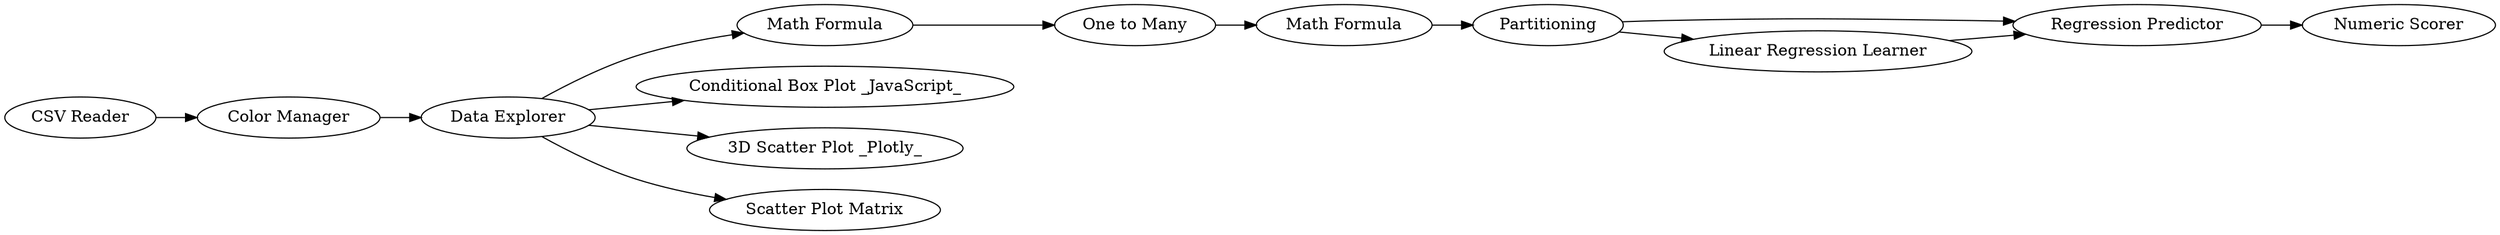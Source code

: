 digraph {
	5 -> 8
	2 -> 12
	4 -> 5
	4 -> 3
	11 -> 2
	2 -> 10
	1 -> 11
	12 -> 14
	3 -> 5
	2 -> 6
	2 -> 9
	13 -> 4
	14 -> 13
	5 [label="Regression Predictor"]
	14 [label="One to Many"]
	13 [label="Math Formula"]
	1 [label="CSV Reader"]
	9 [label="Scatter Plot Matrix"]
	11 [label="Color Manager"]
	4 [label=Partitioning]
	6 [label="3D Scatter Plot _Plotly_"]
	8 [label="Numeric Scorer"]
	12 [label="Math Formula"]
	3 [label="Linear Regression Learner"]
	2 [label="Data Explorer"]
	10 [label="Conditional Box Plot _JavaScript_"]
	rankdir=LR
}
